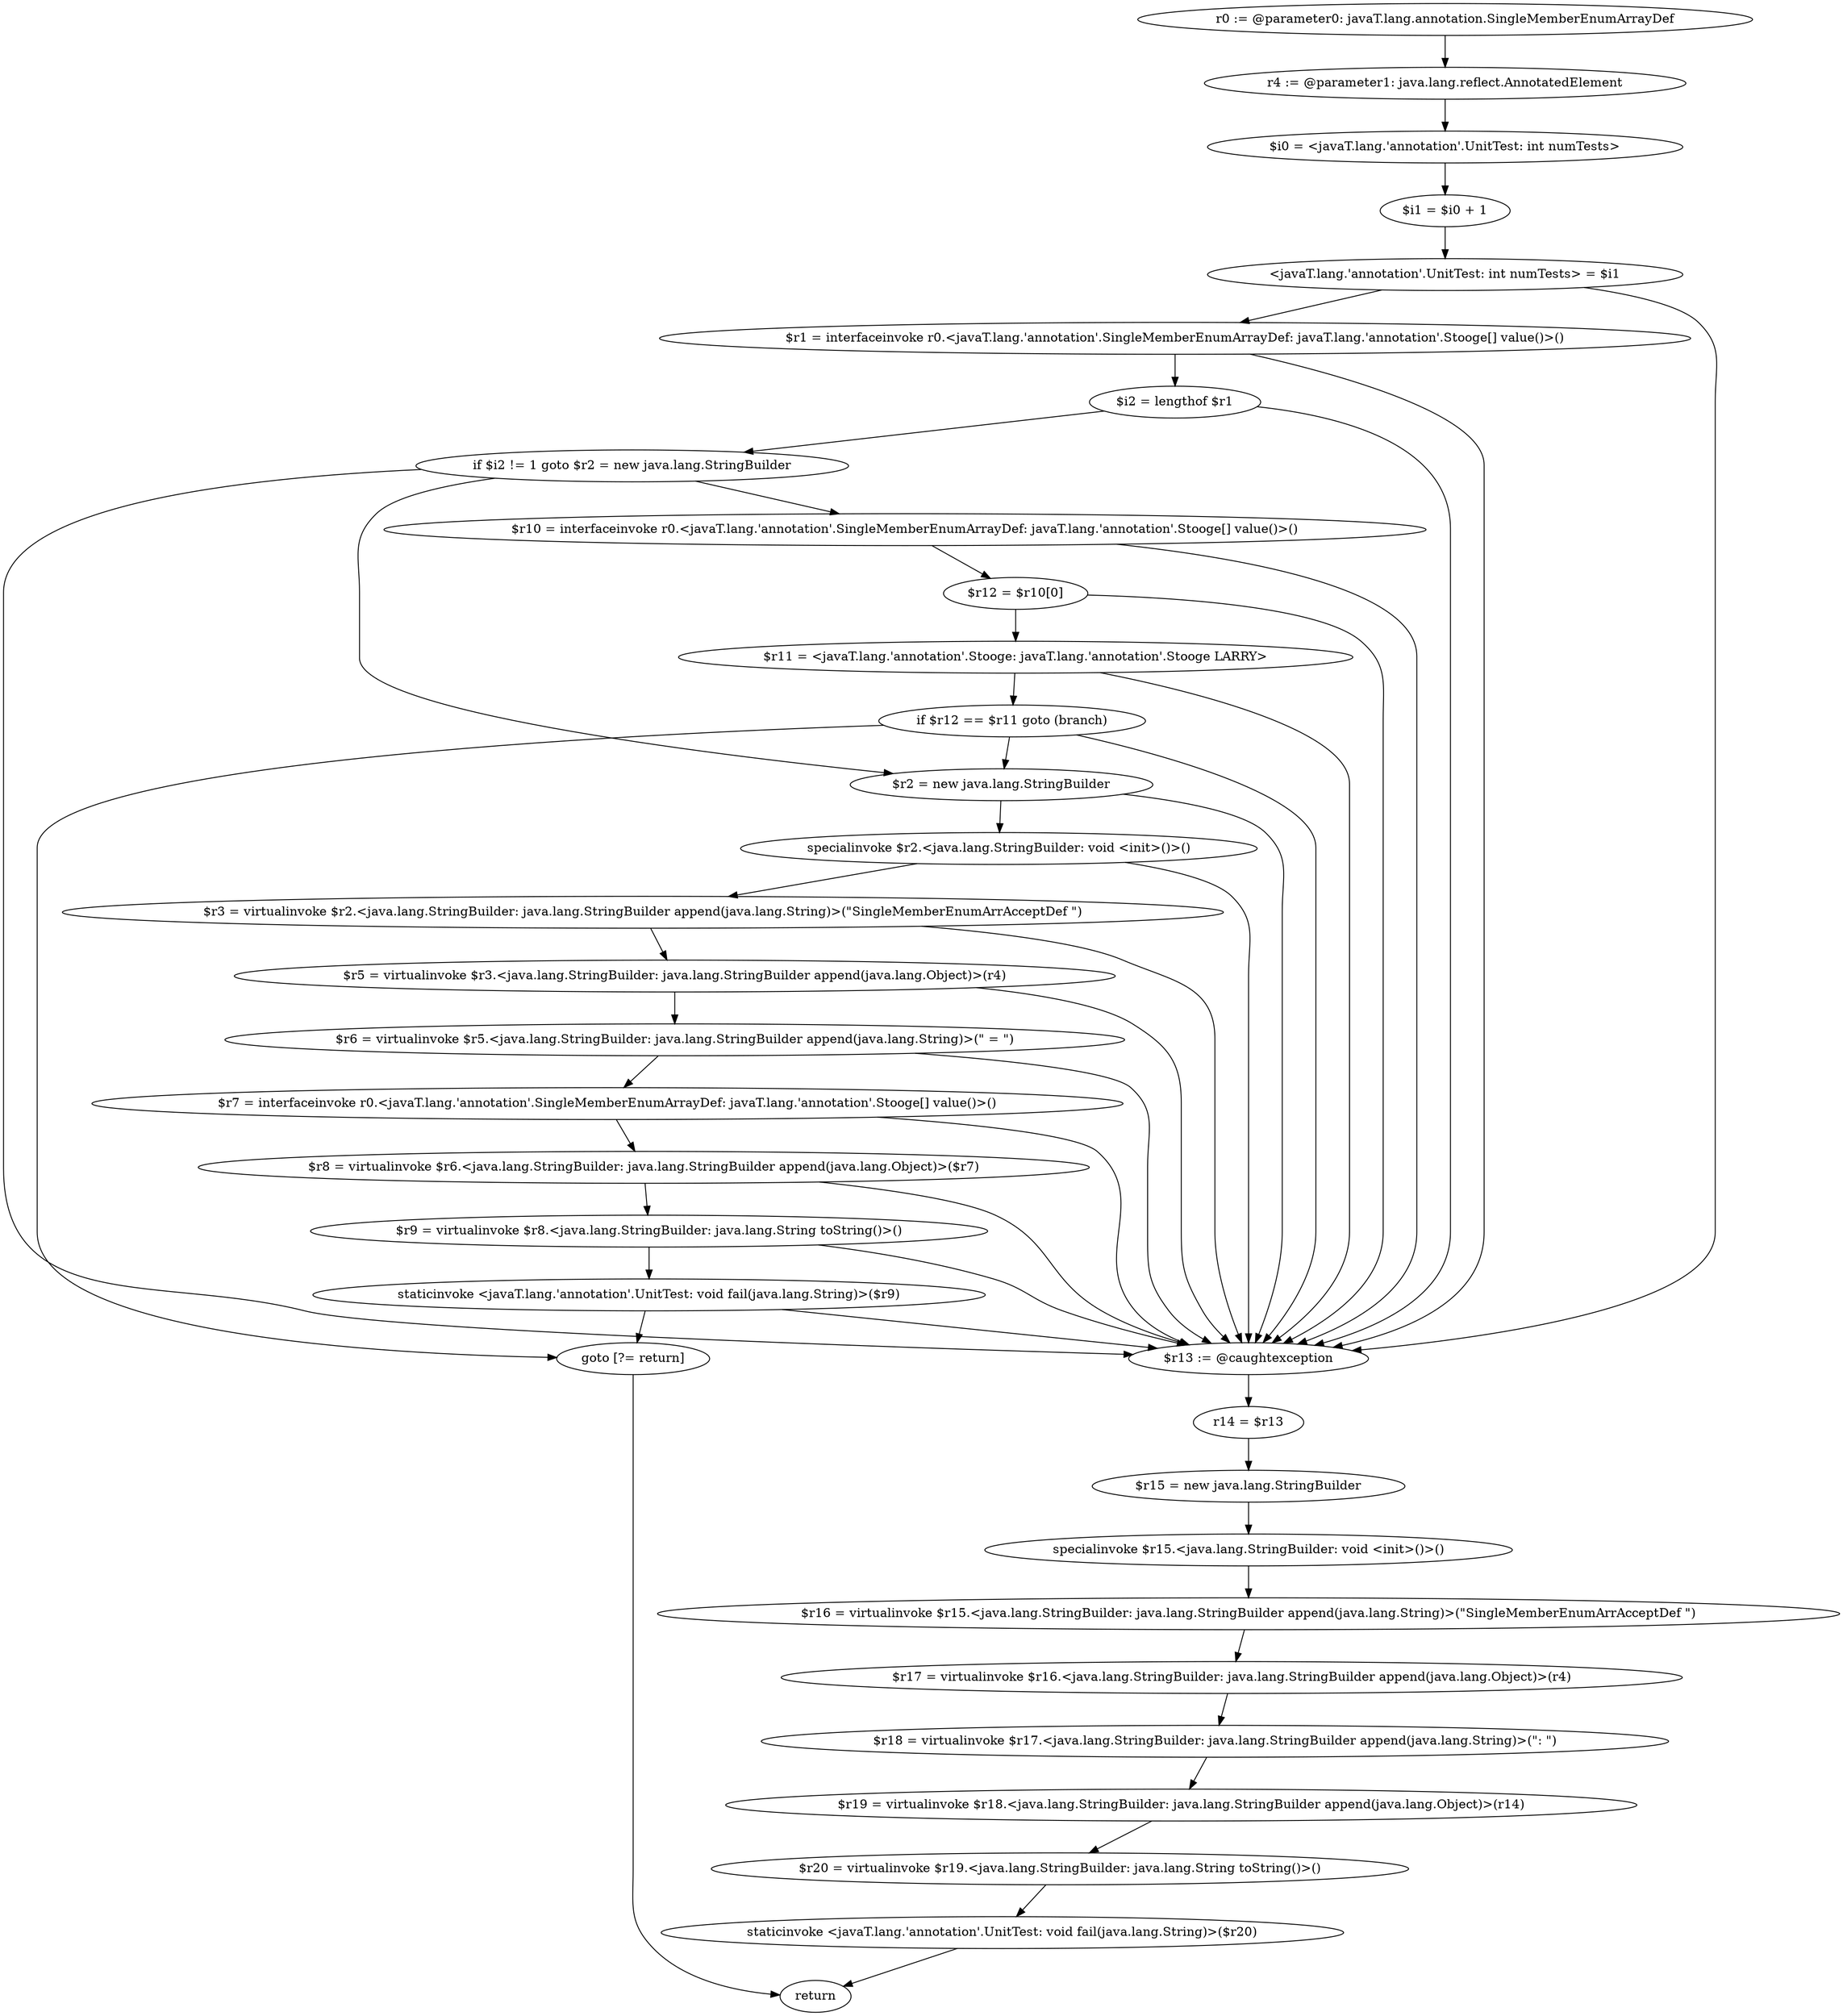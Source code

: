 digraph "unitGraph" {
    "r0 := @parameter0: javaT.lang.annotation.SingleMemberEnumArrayDef"
    "r4 := @parameter1: java.lang.reflect.AnnotatedElement"
    "$i0 = <javaT.lang.'annotation'.UnitTest: int numTests>"
    "$i1 = $i0 + 1"
    "<javaT.lang.'annotation'.UnitTest: int numTests> = $i1"
    "$r1 = interfaceinvoke r0.<javaT.lang.'annotation'.SingleMemberEnumArrayDef: javaT.lang.'annotation'.Stooge[] value()>()"
    "$i2 = lengthof $r1"
    "if $i2 != 1 goto $r2 = new java.lang.StringBuilder"
    "$r10 = interfaceinvoke r0.<javaT.lang.'annotation'.SingleMemberEnumArrayDef: javaT.lang.'annotation'.Stooge[] value()>()"
    "$r12 = $r10[0]"
    "$r11 = <javaT.lang.'annotation'.Stooge: javaT.lang.'annotation'.Stooge LARRY>"
    "if $r12 == $r11 goto (branch)"
    "$r2 = new java.lang.StringBuilder"
    "specialinvoke $r2.<java.lang.StringBuilder: void <init>()>()"
    "$r3 = virtualinvoke $r2.<java.lang.StringBuilder: java.lang.StringBuilder append(java.lang.String)>(\"SingleMemberEnumArrAcceptDef \")"
    "$r5 = virtualinvoke $r3.<java.lang.StringBuilder: java.lang.StringBuilder append(java.lang.Object)>(r4)"
    "$r6 = virtualinvoke $r5.<java.lang.StringBuilder: java.lang.StringBuilder append(java.lang.String)>(\" = \")"
    "$r7 = interfaceinvoke r0.<javaT.lang.'annotation'.SingleMemberEnumArrayDef: javaT.lang.'annotation'.Stooge[] value()>()"
    "$r8 = virtualinvoke $r6.<java.lang.StringBuilder: java.lang.StringBuilder append(java.lang.Object)>($r7)"
    "$r9 = virtualinvoke $r8.<java.lang.StringBuilder: java.lang.String toString()>()"
    "staticinvoke <javaT.lang.'annotation'.UnitTest: void fail(java.lang.String)>($r9)"
    "goto [?= return]"
    "$r13 := @caughtexception"
    "r14 = $r13"
    "$r15 = new java.lang.StringBuilder"
    "specialinvoke $r15.<java.lang.StringBuilder: void <init>()>()"
    "$r16 = virtualinvoke $r15.<java.lang.StringBuilder: java.lang.StringBuilder append(java.lang.String)>(\"SingleMemberEnumArrAcceptDef \")"
    "$r17 = virtualinvoke $r16.<java.lang.StringBuilder: java.lang.StringBuilder append(java.lang.Object)>(r4)"
    "$r18 = virtualinvoke $r17.<java.lang.StringBuilder: java.lang.StringBuilder append(java.lang.String)>(\": \")"
    "$r19 = virtualinvoke $r18.<java.lang.StringBuilder: java.lang.StringBuilder append(java.lang.Object)>(r14)"
    "$r20 = virtualinvoke $r19.<java.lang.StringBuilder: java.lang.String toString()>()"
    "staticinvoke <javaT.lang.'annotation'.UnitTest: void fail(java.lang.String)>($r20)"
    "return"
    "r0 := @parameter0: javaT.lang.annotation.SingleMemberEnumArrayDef"->"r4 := @parameter1: java.lang.reflect.AnnotatedElement";
    "r4 := @parameter1: java.lang.reflect.AnnotatedElement"->"$i0 = <javaT.lang.'annotation'.UnitTest: int numTests>";
    "$i0 = <javaT.lang.'annotation'.UnitTest: int numTests>"->"$i1 = $i0 + 1";
    "$i1 = $i0 + 1"->"<javaT.lang.'annotation'.UnitTest: int numTests> = $i1";
    "<javaT.lang.'annotation'.UnitTest: int numTests> = $i1"->"$r1 = interfaceinvoke r0.<javaT.lang.'annotation'.SingleMemberEnumArrayDef: javaT.lang.'annotation'.Stooge[] value()>()";
    "<javaT.lang.'annotation'.UnitTest: int numTests> = $i1"->"$r13 := @caughtexception";
    "$r1 = interfaceinvoke r0.<javaT.lang.'annotation'.SingleMemberEnumArrayDef: javaT.lang.'annotation'.Stooge[] value()>()"->"$i2 = lengthof $r1";
    "$r1 = interfaceinvoke r0.<javaT.lang.'annotation'.SingleMemberEnumArrayDef: javaT.lang.'annotation'.Stooge[] value()>()"->"$r13 := @caughtexception";
    "$i2 = lengthof $r1"->"if $i2 != 1 goto $r2 = new java.lang.StringBuilder";
    "$i2 = lengthof $r1"->"$r13 := @caughtexception";
    "if $i2 != 1 goto $r2 = new java.lang.StringBuilder"->"$r10 = interfaceinvoke r0.<javaT.lang.'annotation'.SingleMemberEnumArrayDef: javaT.lang.'annotation'.Stooge[] value()>()";
    "if $i2 != 1 goto $r2 = new java.lang.StringBuilder"->"$r2 = new java.lang.StringBuilder";
    "if $i2 != 1 goto $r2 = new java.lang.StringBuilder"->"$r13 := @caughtexception";
    "$r10 = interfaceinvoke r0.<javaT.lang.'annotation'.SingleMemberEnumArrayDef: javaT.lang.'annotation'.Stooge[] value()>()"->"$r12 = $r10[0]";
    "$r10 = interfaceinvoke r0.<javaT.lang.'annotation'.SingleMemberEnumArrayDef: javaT.lang.'annotation'.Stooge[] value()>()"->"$r13 := @caughtexception";
    "$r12 = $r10[0]"->"$r11 = <javaT.lang.'annotation'.Stooge: javaT.lang.'annotation'.Stooge LARRY>";
    "$r12 = $r10[0]"->"$r13 := @caughtexception";
    "$r11 = <javaT.lang.'annotation'.Stooge: javaT.lang.'annotation'.Stooge LARRY>"->"if $r12 == $r11 goto (branch)";
    "$r11 = <javaT.lang.'annotation'.Stooge: javaT.lang.'annotation'.Stooge LARRY>"->"$r13 := @caughtexception";
    "if $r12 == $r11 goto (branch)"->"$r2 = new java.lang.StringBuilder";
    "if $r12 == $r11 goto (branch)"->"goto [?= return]";
    "if $r12 == $r11 goto (branch)"->"$r13 := @caughtexception";
    "$r2 = new java.lang.StringBuilder"->"specialinvoke $r2.<java.lang.StringBuilder: void <init>()>()";
    "$r2 = new java.lang.StringBuilder"->"$r13 := @caughtexception";
    "specialinvoke $r2.<java.lang.StringBuilder: void <init>()>()"->"$r3 = virtualinvoke $r2.<java.lang.StringBuilder: java.lang.StringBuilder append(java.lang.String)>(\"SingleMemberEnumArrAcceptDef \")";
    "specialinvoke $r2.<java.lang.StringBuilder: void <init>()>()"->"$r13 := @caughtexception";
    "$r3 = virtualinvoke $r2.<java.lang.StringBuilder: java.lang.StringBuilder append(java.lang.String)>(\"SingleMemberEnumArrAcceptDef \")"->"$r5 = virtualinvoke $r3.<java.lang.StringBuilder: java.lang.StringBuilder append(java.lang.Object)>(r4)";
    "$r3 = virtualinvoke $r2.<java.lang.StringBuilder: java.lang.StringBuilder append(java.lang.String)>(\"SingleMemberEnumArrAcceptDef \")"->"$r13 := @caughtexception";
    "$r5 = virtualinvoke $r3.<java.lang.StringBuilder: java.lang.StringBuilder append(java.lang.Object)>(r4)"->"$r6 = virtualinvoke $r5.<java.lang.StringBuilder: java.lang.StringBuilder append(java.lang.String)>(\" = \")";
    "$r5 = virtualinvoke $r3.<java.lang.StringBuilder: java.lang.StringBuilder append(java.lang.Object)>(r4)"->"$r13 := @caughtexception";
    "$r6 = virtualinvoke $r5.<java.lang.StringBuilder: java.lang.StringBuilder append(java.lang.String)>(\" = \")"->"$r7 = interfaceinvoke r0.<javaT.lang.'annotation'.SingleMemberEnumArrayDef: javaT.lang.'annotation'.Stooge[] value()>()";
    "$r6 = virtualinvoke $r5.<java.lang.StringBuilder: java.lang.StringBuilder append(java.lang.String)>(\" = \")"->"$r13 := @caughtexception";
    "$r7 = interfaceinvoke r0.<javaT.lang.'annotation'.SingleMemberEnumArrayDef: javaT.lang.'annotation'.Stooge[] value()>()"->"$r8 = virtualinvoke $r6.<java.lang.StringBuilder: java.lang.StringBuilder append(java.lang.Object)>($r7)";
    "$r7 = interfaceinvoke r0.<javaT.lang.'annotation'.SingleMemberEnumArrayDef: javaT.lang.'annotation'.Stooge[] value()>()"->"$r13 := @caughtexception";
    "$r8 = virtualinvoke $r6.<java.lang.StringBuilder: java.lang.StringBuilder append(java.lang.Object)>($r7)"->"$r9 = virtualinvoke $r8.<java.lang.StringBuilder: java.lang.String toString()>()";
    "$r8 = virtualinvoke $r6.<java.lang.StringBuilder: java.lang.StringBuilder append(java.lang.Object)>($r7)"->"$r13 := @caughtexception";
    "$r9 = virtualinvoke $r8.<java.lang.StringBuilder: java.lang.String toString()>()"->"staticinvoke <javaT.lang.'annotation'.UnitTest: void fail(java.lang.String)>($r9)";
    "$r9 = virtualinvoke $r8.<java.lang.StringBuilder: java.lang.String toString()>()"->"$r13 := @caughtexception";
    "staticinvoke <javaT.lang.'annotation'.UnitTest: void fail(java.lang.String)>($r9)"->"goto [?= return]";
    "staticinvoke <javaT.lang.'annotation'.UnitTest: void fail(java.lang.String)>($r9)"->"$r13 := @caughtexception";
    "goto [?= return]"->"return";
    "$r13 := @caughtexception"->"r14 = $r13";
    "r14 = $r13"->"$r15 = new java.lang.StringBuilder";
    "$r15 = new java.lang.StringBuilder"->"specialinvoke $r15.<java.lang.StringBuilder: void <init>()>()";
    "specialinvoke $r15.<java.lang.StringBuilder: void <init>()>()"->"$r16 = virtualinvoke $r15.<java.lang.StringBuilder: java.lang.StringBuilder append(java.lang.String)>(\"SingleMemberEnumArrAcceptDef \")";
    "$r16 = virtualinvoke $r15.<java.lang.StringBuilder: java.lang.StringBuilder append(java.lang.String)>(\"SingleMemberEnumArrAcceptDef \")"->"$r17 = virtualinvoke $r16.<java.lang.StringBuilder: java.lang.StringBuilder append(java.lang.Object)>(r4)";
    "$r17 = virtualinvoke $r16.<java.lang.StringBuilder: java.lang.StringBuilder append(java.lang.Object)>(r4)"->"$r18 = virtualinvoke $r17.<java.lang.StringBuilder: java.lang.StringBuilder append(java.lang.String)>(\": \")";
    "$r18 = virtualinvoke $r17.<java.lang.StringBuilder: java.lang.StringBuilder append(java.lang.String)>(\": \")"->"$r19 = virtualinvoke $r18.<java.lang.StringBuilder: java.lang.StringBuilder append(java.lang.Object)>(r14)";
    "$r19 = virtualinvoke $r18.<java.lang.StringBuilder: java.lang.StringBuilder append(java.lang.Object)>(r14)"->"$r20 = virtualinvoke $r19.<java.lang.StringBuilder: java.lang.String toString()>()";
    "$r20 = virtualinvoke $r19.<java.lang.StringBuilder: java.lang.String toString()>()"->"staticinvoke <javaT.lang.'annotation'.UnitTest: void fail(java.lang.String)>($r20)";
    "staticinvoke <javaT.lang.'annotation'.UnitTest: void fail(java.lang.String)>($r20)"->"return";
}
